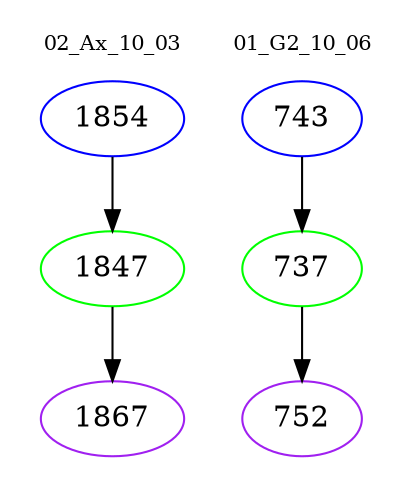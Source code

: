 digraph{
subgraph cluster_0 {
color = white
label = "02_Ax_10_03";
fontsize=10;
T0_1854 [label="1854", color="blue"]
T0_1854 -> T0_1847 [color="black"]
T0_1847 [label="1847", color="green"]
T0_1847 -> T0_1867 [color="black"]
T0_1867 [label="1867", color="purple"]
}
subgraph cluster_1 {
color = white
label = "01_G2_10_06";
fontsize=10;
T1_743 [label="743", color="blue"]
T1_743 -> T1_737 [color="black"]
T1_737 [label="737", color="green"]
T1_737 -> T1_752 [color="black"]
T1_752 [label="752", color="purple"]
}
}

